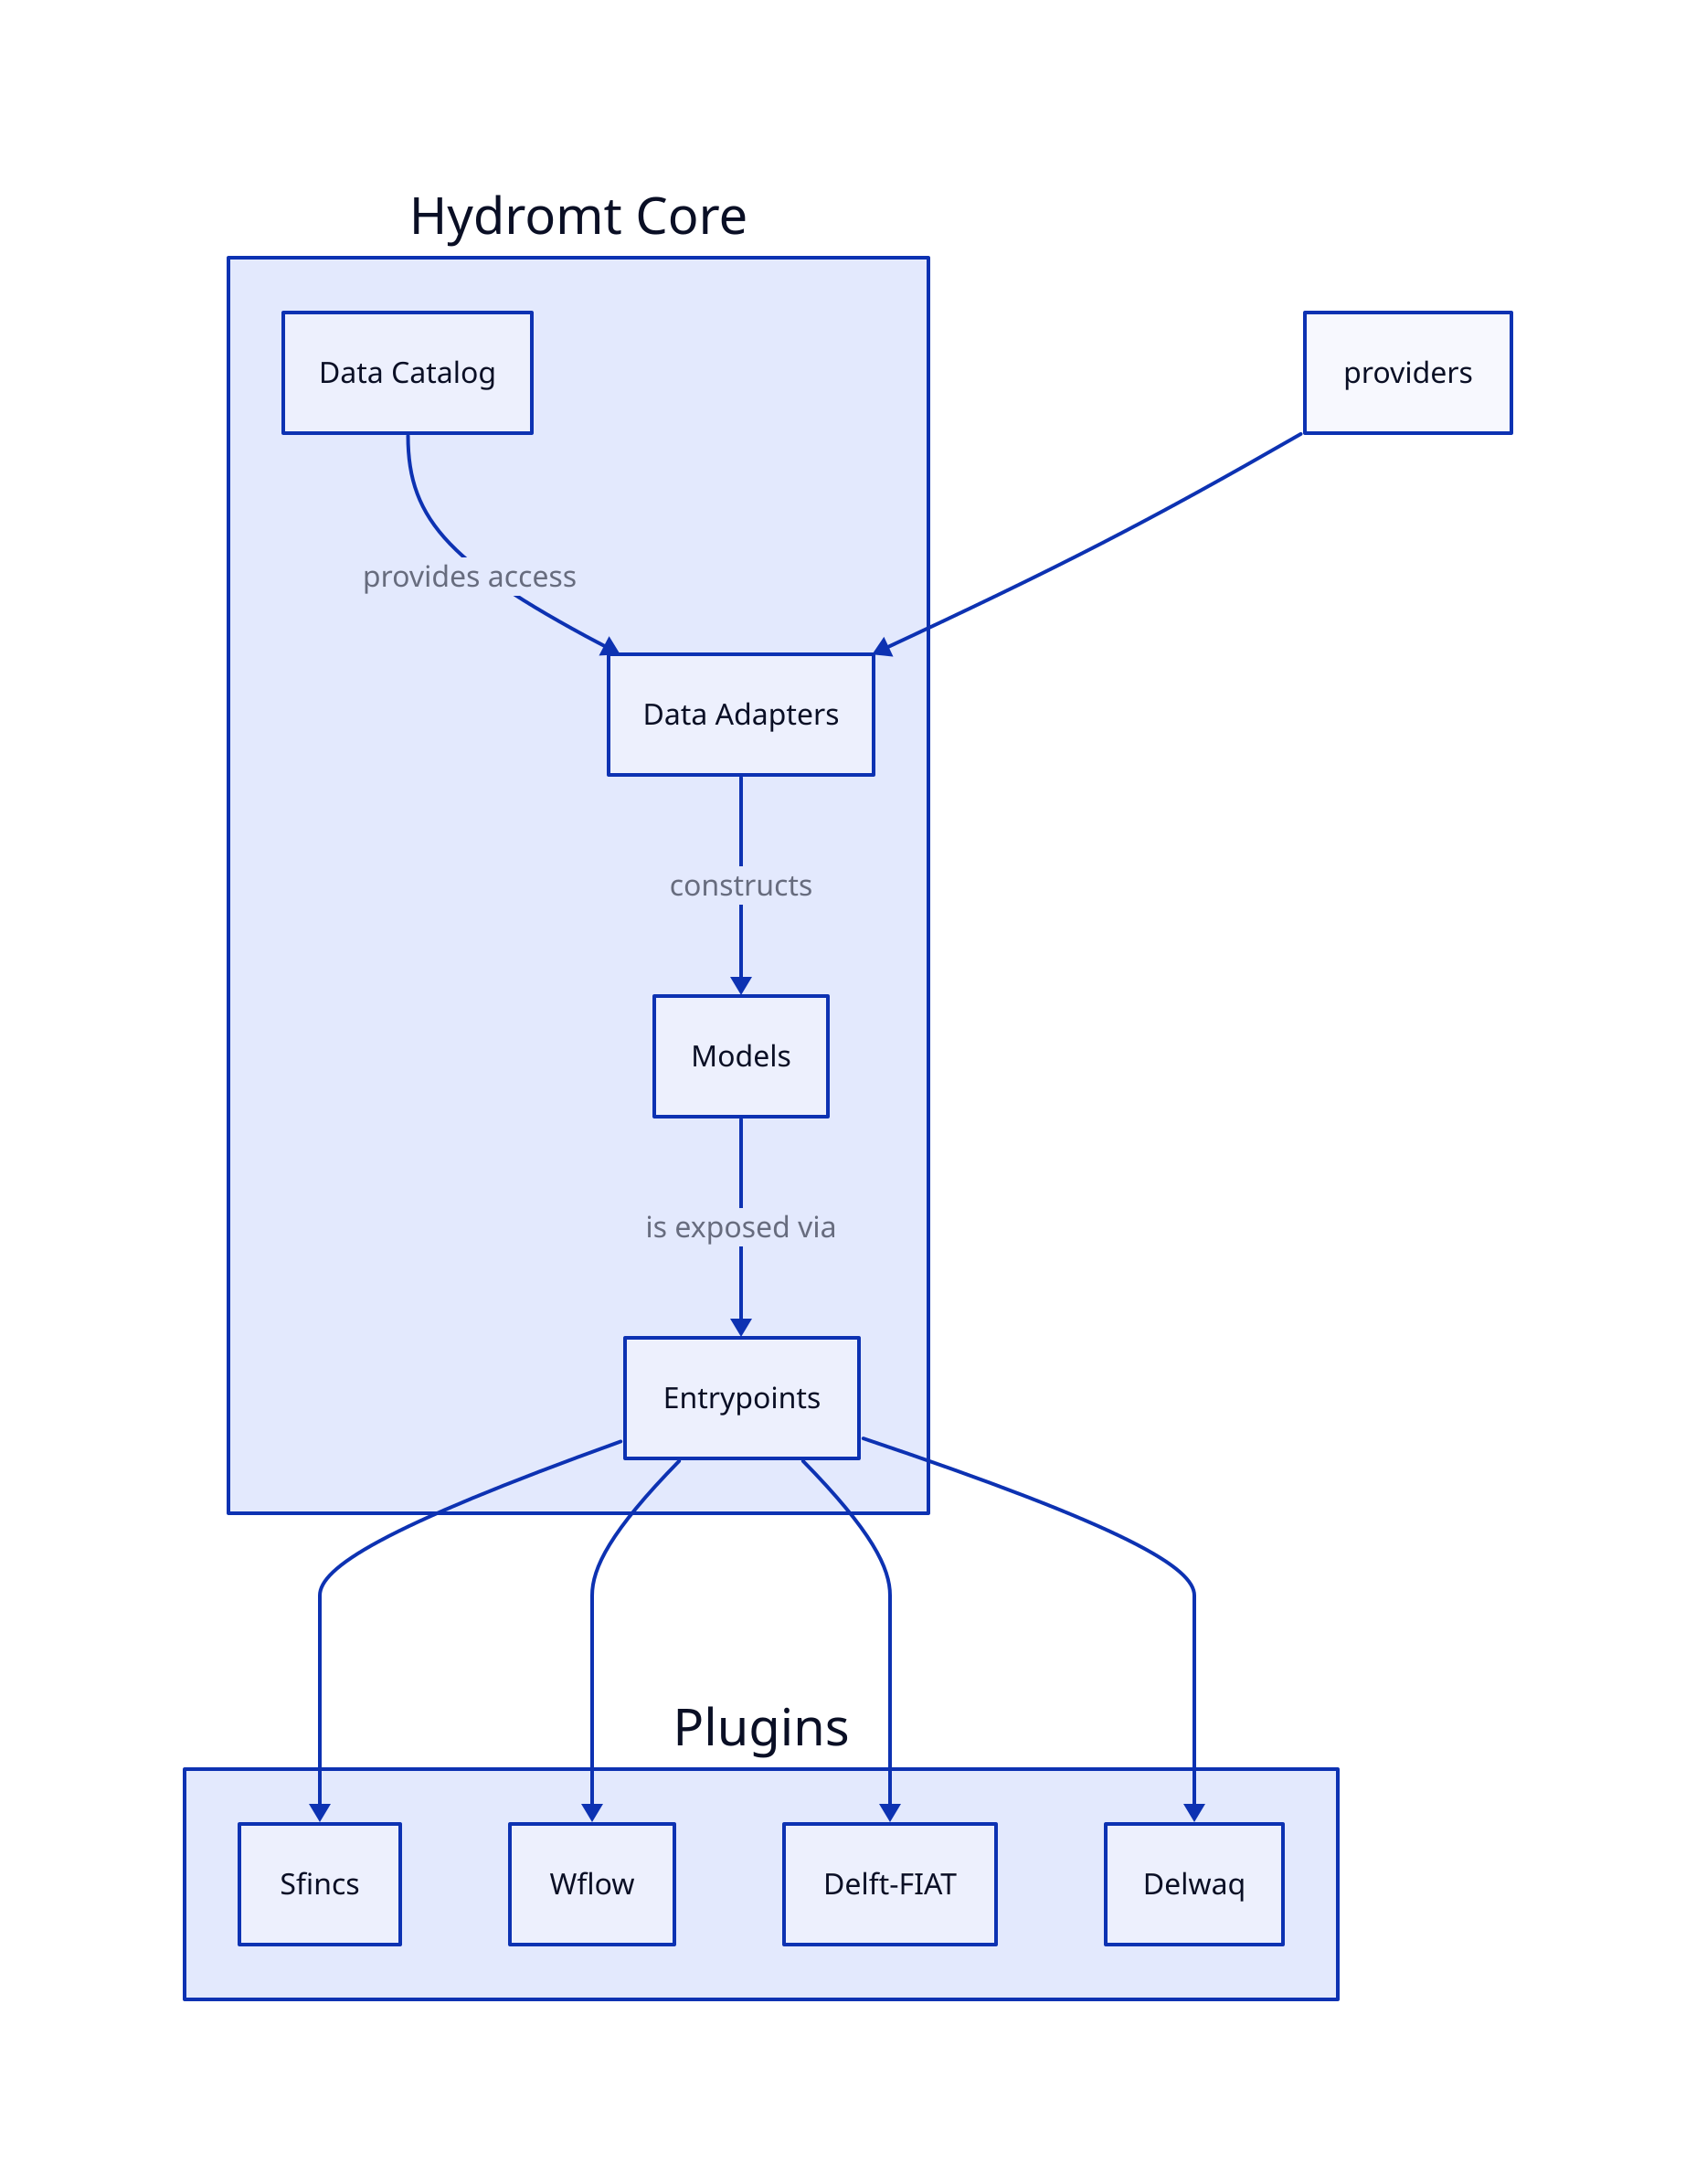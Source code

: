 core: Hydromt Core {
  catalog: Data Catalog
  entrypoints: Entrypoints
  adapters: Data Adapters
  models: Models
  catalog -> adapters: provides access
  models -> entrypoints: is exposed via
  adapters -> models: constructs
}

plugins: Plugins {
  sfincs: Sfincs
  wflow: Wflow
  fiat: Delft-FIAT
  delwaq: Delwaq
}
# formats: Formats {
  # yaml
  # toml
  # ini
# }
providers
core.entrypoints -> plugins.sfincs
core.entrypoints -> plugins.wflow
core.entrypoints -> plugins.fiat
core.entrypoints -> plugins.delwaq

core.adapters <- providers

# core.catalog <- formats.yaml
#
# core.models <- formats.yaml
# core.models <- formats.toml
# core.models <- formats.ini
#
# plugins.wflow <- formats.toml
# plugins.sfincs <- formats.yaml
# plugins.fiat <- formats.ini
# plugins.delwaq <- formats.ini
#
